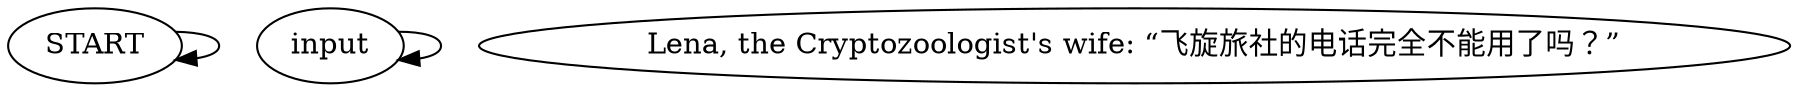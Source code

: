 # WHIRLING F1 / LENA barks
# Lena checks with Garte about the phone.
# ==================================================
digraph G {
	  0 [label="START"];
	  1 [label="input"];
	  2 [label="Lena, the Cryptozoologist's wife: “飞旋旅社的电话完全不能用了吗？”"];
	  0 -> 0
	  1 -> 1
}

